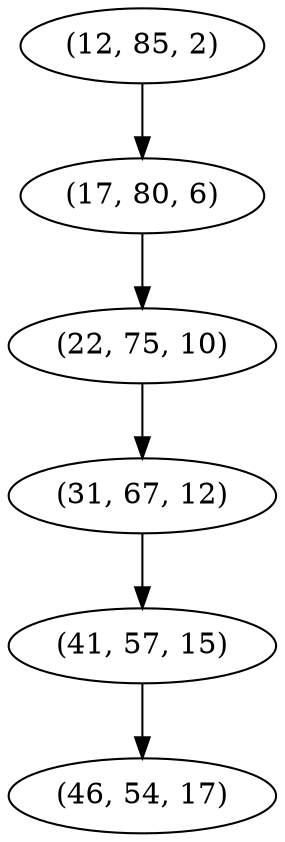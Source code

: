 digraph tree {
    "(12, 85, 2)";
    "(17, 80, 6)";
    "(22, 75, 10)";
    "(31, 67, 12)";
    "(41, 57, 15)";
    "(46, 54, 17)";
    "(12, 85, 2)" -> "(17, 80, 6)";
    "(17, 80, 6)" -> "(22, 75, 10)";
    "(22, 75, 10)" -> "(31, 67, 12)";
    "(31, 67, 12)" -> "(41, 57, 15)";
    "(41, 57, 15)" -> "(46, 54, 17)";
}

